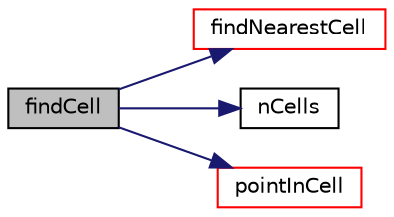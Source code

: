 digraph "findCell"
{
  bgcolor="transparent";
  edge [fontname="Helvetica",fontsize="10",labelfontname="Helvetica",labelfontsize="10"];
  node [fontname="Helvetica",fontsize="10",shape=record];
  rankdir="LR";
  Node1 [label="findCell",height=0.2,width=0.4,color="black", fillcolor="grey75", style="filled", fontcolor="black"];
  Node1 -> Node2 [color="midnightblue",fontsize="10",style="solid",fontname="Helvetica"];
  Node2 [label="findNearestCell",height=0.2,width=0.4,color="red",URL="$a02018.html#a95a78e91fc06d8991145f64b921cacf3",tooltip="Find the cell with the nearest cell centre to location. "];
  Node1 -> Node3 [color="midnightblue",fontsize="10",style="solid",fontname="Helvetica"];
  Node3 [label="nCells",height=0.2,width=0.4,color="black",URL="$a02018.html#ae79b5e96cf8d9a4e6b3993e6f2709374"];
  Node1 -> Node4 [color="midnightblue",fontsize="10",style="solid",fontname="Helvetica"];
  Node4 [label="pointInCell",height=0.2,width=0.4,color="red",URL="$a02018.html#ad869dc4da77b7d215411ce4adecca9e5",tooltip="Return true if the point is in the cell. "];
}
